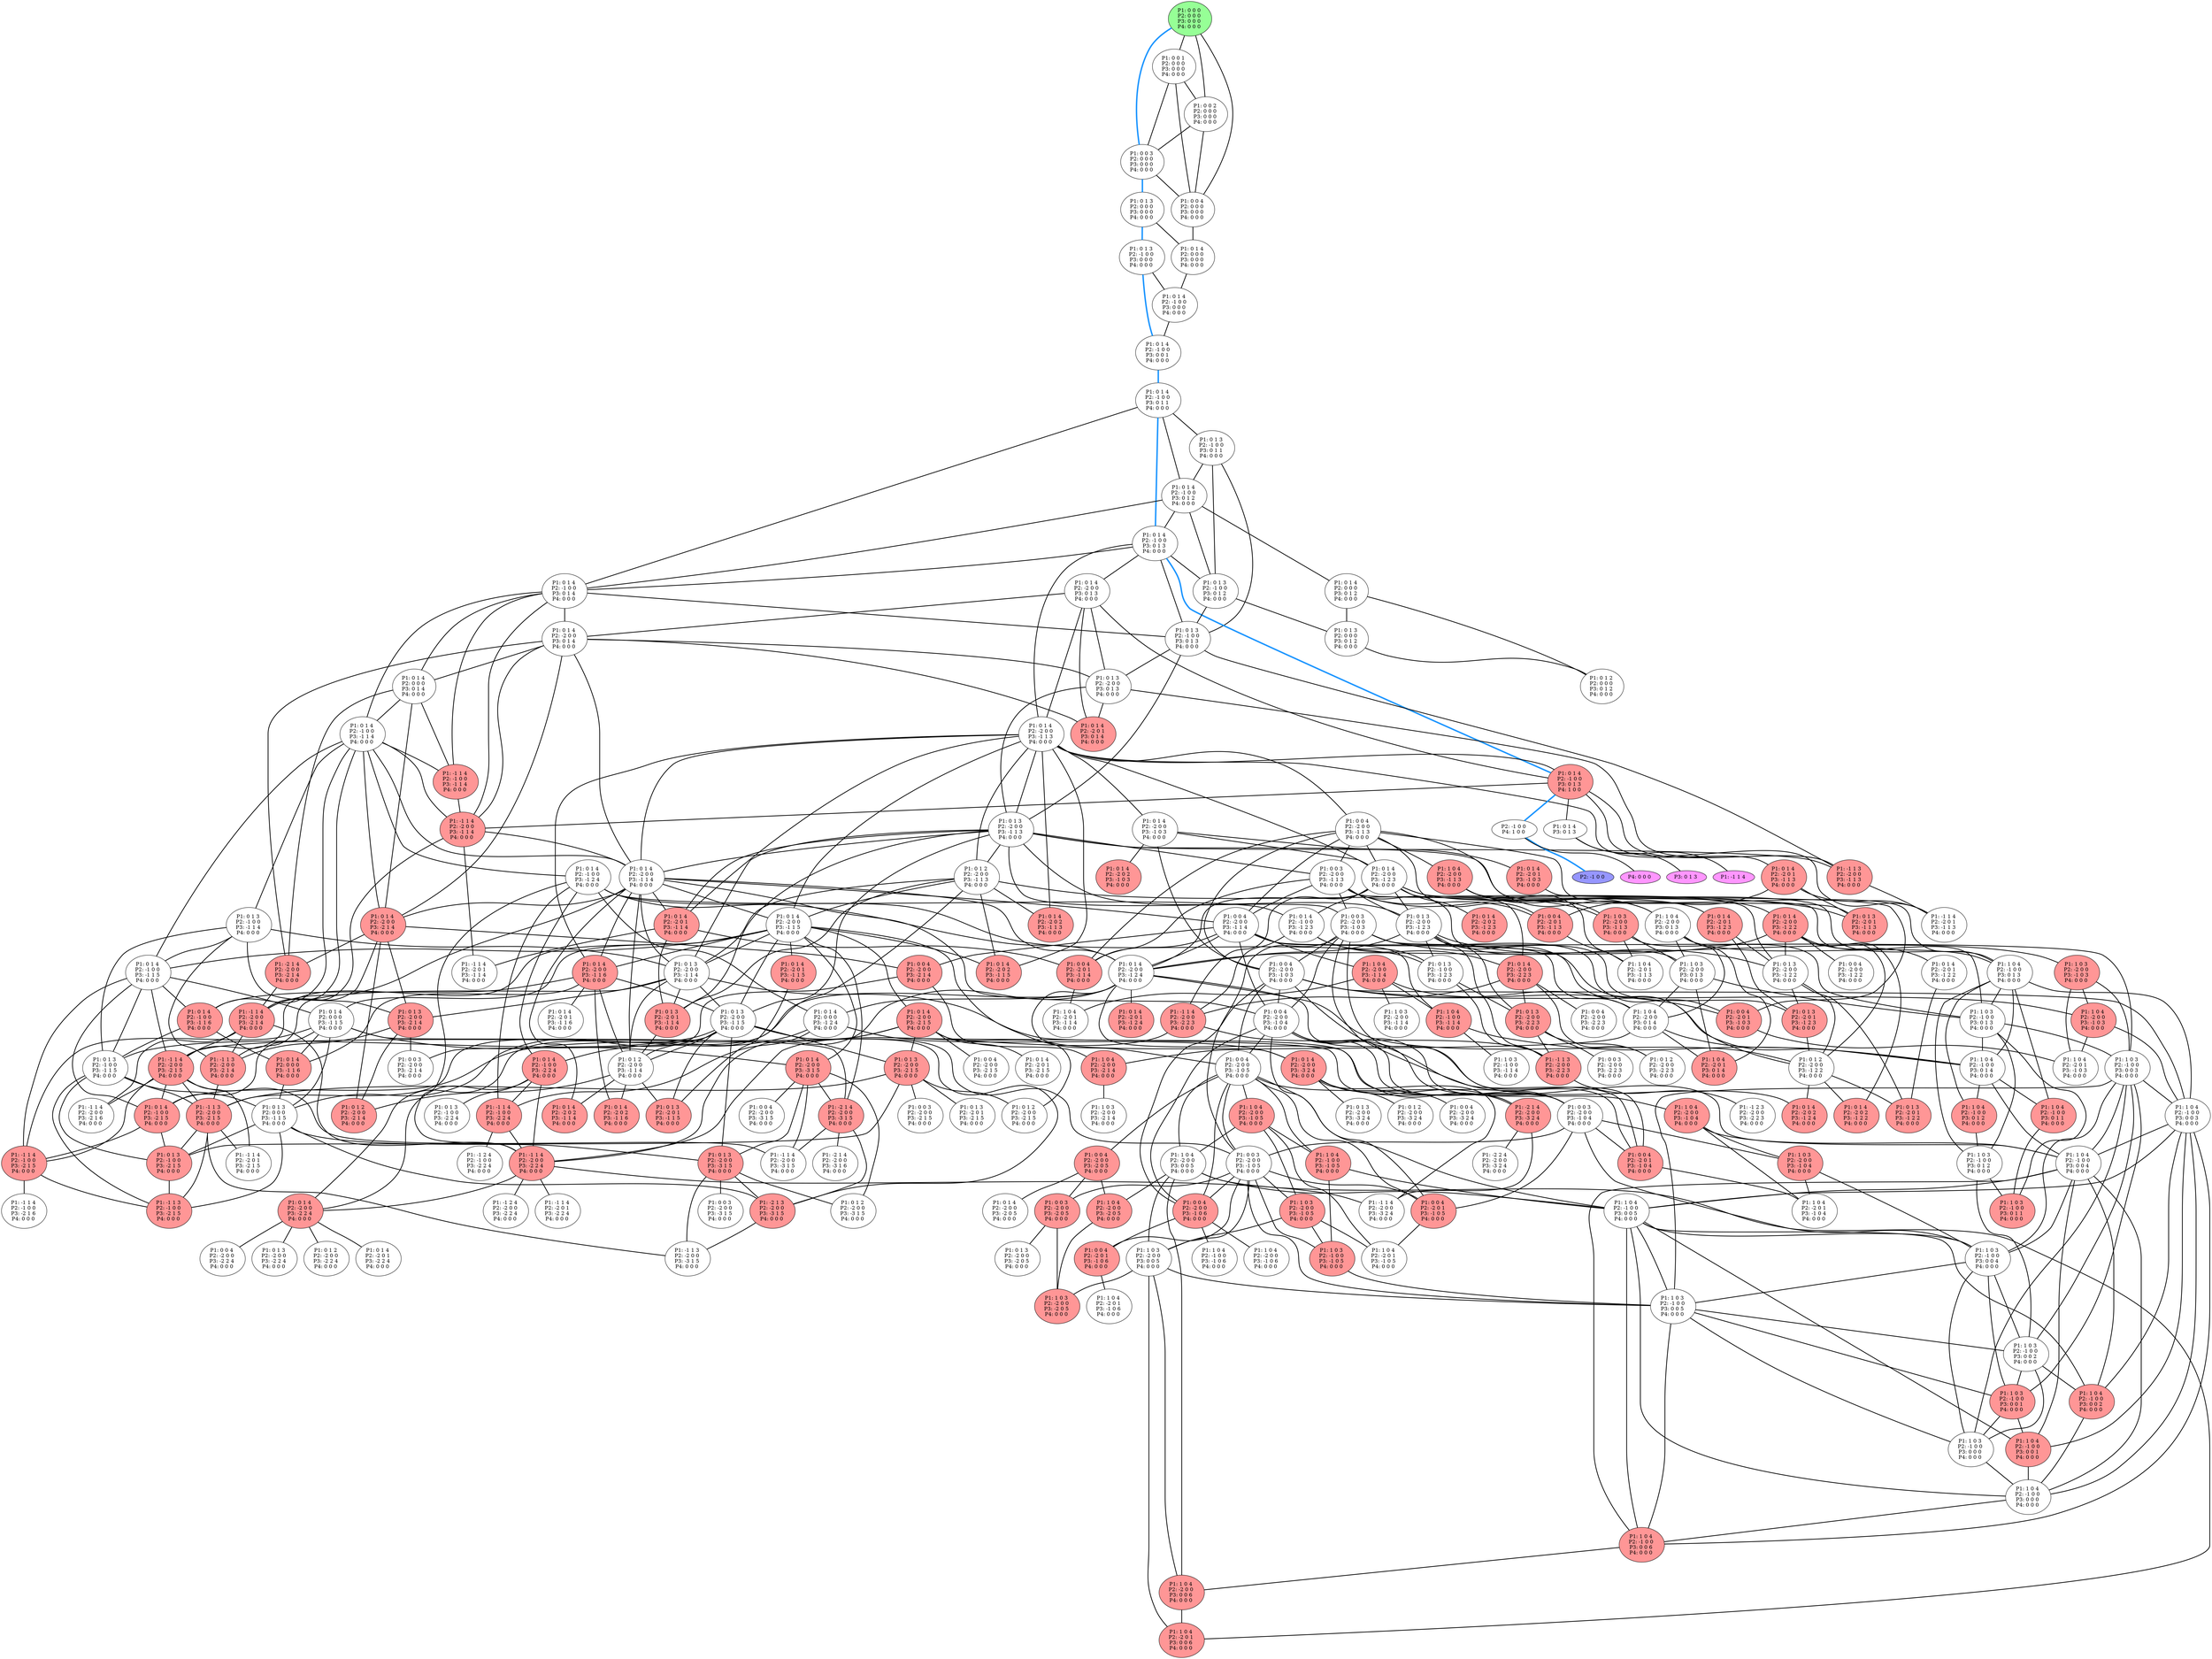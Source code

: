 graph G {
color = "black"
0 [label = "P1: 0 0 0 
P2: 0 0 0 
P3: 0 0 0 
P4: 0 0 0 
",  style="filled", fillcolor = "#96FF96"];
1 [label = "P1: 0 0 1 
P2: 0 0 0 
P3: 0 0 0 
P4: 0 0 0 
"];
2 [label = "P1: 0 0 2 
P2: 0 0 0 
P3: 0 0 0 
P4: 0 0 0 
"];
3 [label = "P1: 0 0 3 
P2: 0 0 0 
P3: 0 0 0 
P4: 0 0 0 
"];
4 [label = "P1: 0 0 4 
P2: 0 0 0 
P3: 0 0 0 
P4: 0 0 0 
"];
5 [label = "P1: 0 1 3 
P2: 0 0 0 
P3: 0 0 0 
P4: 0 0 0 
"];
6 [label = "P1: 0 1 4 
P2: 0 0 0 
P3: 0 0 0 
P4: 0 0 0 
"];
7 [label = "P1: 0 1 3 
P2: -1 0 0 
P3: 0 0 0 
P4: 0 0 0 
"];
8 [label = "P1: 0 1 4 
P2: -1 0 0 
P3: 0 0 0 
P4: 0 0 0 
"];
9 [label = "P1: 0 1 4 
P2: -1 0 0 
P3: 0 0 1 
P4: 0 0 0 
"];
10 [label = "P1: 0 1 4 
P2: -1 0 0 
P3: 0 1 1 
P4: 0 0 0 
"];
11 [label = "P1: 0 1 3 
P2: -1 0 0 
P3: 0 1 1 
P4: 0 0 0 
"];
12 [label = "P1: 0 1 4 
P2: -1 0 0 
P3: 0 1 2 
P4: 0 0 0 
"];
13 [label = "P1: 0 1 4 
P2: -1 0 0 
P3: 0 1 3 
P4: 0 0 0 
"];
14 [label = "P1: 0 1 4 
P2: -1 0 0 
P3: 0 1 4 
P4: 0 0 0 
"];
15 [label = "P1: 0 1 3 
P2: -1 0 0 
P3: 0 1 2 
P4: 0 0 0 
"];
16 [label = "P1: 0 1 3 
P2: -1 0 0 
P3: 0 1 3 
P4: 0 0 0 
"];
17 [label = "P1: 0 1 4 
P2: 0 0 0 
P3: 0 1 2 
P4: 0 0 0 
"];
18 [label = "P1: 0 1 4 
P2: -2 0 0 
P3: 0 1 3 
P4: 0 0 0 
"];
19 [label = "P1: 0 1 4 
P2: -2 0 0 
P3: -1 1 3 
P4: 0 0 0 
"];
20 [label = "P1: 0 1 4 
P2: -1 0 0 
P3: 0 1 3 
P4: 1 0 0 
",  style="filled", fillcolor = "#FF9696"];
21 [label = "P1: 0 1 4 
P2: -2 0 0 
P3: 0 1 4 
P4: 0 0 0 
"];
22 [label = "P1: 0 1 4 
P2: 0 0 0 
P3: 0 1 4 
P4: 0 0 0 
"];
23 [label = "P1: 0 1 4 
P2: -1 0 0 
P3: -1 1 4 
P4: 0 0 0 
"];
24 [label = "P1: -1 1 4 
P2: -1 0 0 
P3: -1 1 4 
P4: 0 0 0 
",  style="filled", fillcolor = "#FF9696"];
25 [label = "P1: -1 1 4 
P2: -2 0 0 
P3: -1 1 4 
P4: 0 0 0 
",  style="filled", fillcolor = "#FF9696"];
26 [label = "P1: 0 1 3 
P2: 0 0 0 
P3: 0 1 2 
P4: 0 0 0 
"];
27 [label = "P1: 0 1 3 
P2: -2 0 0 
P3: 0 1 3 
P4: 0 0 0 
"];
28 [label = "P1: 0 1 3 
P2: -2 0 0 
P3: -1 1 3 
P4: 0 0 0 
"];
29 [label = "P1: -1 1 3 
P2: -2 0 0 
P3: -1 1 3 
P4: 0 0 0 
",  style="filled", fillcolor = "#FF9696"];
30 [label = "P1: 0 1 2 
P2: 0 0 0 
P3: 0 1 2 
P4: 0 0 0 
"];
31 [label = "P1: 0 1 4 
P2: -2 0 1 
P3: 0 1 4 
P4: 0 0 0 
",  style="filled", fillcolor = "#FF9696"];
32 [label = "P1: 0 0 4 
P2: -2 0 0 
P3: -1 1 3 
P4: 0 0 0 
"];
33 [label = "P1: 0 1 2 
P2: -2 0 0 
P3: -1 1 3 
P4: 0 0 0 
"];
34 [label = "P1: 0 1 4 
P2: -2 0 1 
P3: -1 1 3 
P4: 0 0 0 
",  style="filled", fillcolor = "#FF9696"];
35 [label = "P1: 0 1 4 
P2: -2 0 2 
P3: -1 1 3 
P4: 0 0 0 
",  style="filled", fillcolor = "#FF9696"];
36 [label = "P1: 0 1 4 
P2: -2 0 0 
P3: -1 0 3 
P4: 0 0 0 
"];
37 [label = "P1: 0 1 4 
P2: -2 0 0 
P3: -1 2 3 
P4: 0 0 0 
"];
38 [label = "P1: 0 1 4 
P2: -2 0 0 
P3: -1 1 4 
P4: 0 0 0 
"];
39 [label = "P1: 0 1 4 
P2: -2 0 0 
P3: -1 1 5 
P4: 0 0 0 
"];
40 [label = "P1: 0 1 4 
P2: -2 0 0 
P3: -1 1 6 
P4: 0 0 0 
",  style="filled", fillcolor = "#FF9696"];
41 [label = "P1: 0 1 4 
P2: -2 0 1 
P3: -1 1 4 
P4: 0 0 0 
",  style="filled", fillcolor = "#FF9696"];
42 [label = "P1: 0 1 4 
P2: -2 0 2 
P3: -1 1 5 
P4: 0 0 0 
",  style="filled", fillcolor = "#FF9696"];
43 [label = "P1: -1 1 4 
P2: -2 0 1 
P3: -1 1 3 
P4: 0 0 0 
"];
44 [label = "P1: 0 1 4 
P2: -2 0 0 
P3: -2 1 4 
P4: 0 0 0 
",  style="filled", fillcolor = "#FF9696"];
45 [label = "P1: -2 1 4 
P2: -2 0 0 
P3: -2 1 4 
P4: 0 0 0 
",  style="filled", fillcolor = "#FF9696"];
46 [label = "P1: 0 1 3 
P2: -1 0 0 
P3: -1 1 4 
P4: 0 0 0 
"];
47 [label = "P1: 0 1 4 
P2: -1 0 0 
P3: -1 2 4 
P4: 0 0 0 
"];
48 [label = "P1: 0 1 4 
P2: -1 0 0 
P3: -1 1 5 
P4: 0 0 0 
"];
49 [label = "P1: 0 1 4 
P2: -1 0 0 
P3: -1 1 6 
P4: 0 0 0 
",  style="filled", fillcolor = "#FF9696"];
50 [label = "P1: -1 1 4 
P2: -2 0 0 
P3: -2 1 4 
P4: 0 0 0 
",  style="filled", fillcolor = "#FF9696"];
51 [label = "P1: -1 1 4 
P2: -2 0 1 
P3: -1 1 4 
P4: 0 0 0 
"];
52 [label = "P1: 0 0 3 
P2: -2 0 0 
P3: -1 1 3 
P4: 0 0 0 
"];
53 [label = "P1: 0 1 3 
P2: -2 0 1 
P3: -1 1 3 
P4: 0 0 0 
",  style="filled", fillcolor = "#FF9696"];
54 [label = "P1: 0 1 3 
P2: -2 0 0 
P3: -1 2 3 
P4: 0 0 0 
"];
55 [label = "P1: 0 1 3 
P2: -2 0 0 
P3: -1 1 4 
P4: 0 0 0 
"];
56 [label = "P1: 0 1 3 
P2: -2 0 0 
P3: -1 1 5 
P4: 0 0 0 
"];
57 [label = "P1: 0 0 3 
P2: -2 0 0 
P3: -1 0 3 
P4: 0 0 0 
"];
58 [label = "P1: 0 1 3 
P2: -2 0 1 
P3: -1 1 4 
P4: 0 0 0 
",  style="filled", fillcolor = "#FF9696"];
59 [label = "P1: 1 0 4 
P2: -2 0 0 
P3: -1 1 3 
P4: 0 0 0 
",  style="filled", fillcolor = "#FF9696"];
60 [label = "P1: 0 0 4 
P2: -2 0 1 
P3: -1 1 3 
P4: 0 0 0 
",  style="filled", fillcolor = "#FF9696"];
61 [label = "P1: 0 0 4 
P2: -2 0 0 
P3: -1 0 3 
P4: 0 0 0 
"];
62 [label = "P1: 0 0 4 
P2: -2 0 0 
P3: -1 1 4 
P4: 0 0 0 
"];
63 [label = "P1: 1 0 4 
P2: -2 0 0 
P3: 0 1 3 
P4: 0 0 0 
"];
64 [label = "P1: 0 0 4 
P2: -2 0 1 
P3: -1 1 4 
P4: 0 0 0 
",  style="filled", fillcolor = "#FF9696"];
65 [label = "P1: 1 0 4 
P2: -1 0 0 
P3: 0 1 3 
P4: 0 0 0 
"];
66 [label = "P1: 0 1 2 
P2: -2 0 0 
P3: -1 1 4 
P4: 0 0 0 
"];
67 [label = "P1: 0 1 4 
P2: -2 0 1 
P3: -1 0 3 
P4: 0 0 0 
",  style="filled", fillcolor = "#FF9696"];
68 [label = "P1: 0 1 4 
P2: -2 0 2 
P3: -1 0 3 
P4: 0 0 0 
",  style="filled", fillcolor = "#FF9696"];
69 [label = "P1: 0 1 4 
P2: -1 0 0 
P3: -1 2 3 
P4: 0 0 0 
"];
70 [label = "P1: 0 1 4 
P2: -2 0 1 
P3: -1 2 3 
P4: 0 0 0 
",  style="filled", fillcolor = "#FF9696"];
71 [label = "P1: 0 1 4 
P2: -2 0 2 
P3: -1 2 3 
P4: 0 0 0 
",  style="filled", fillcolor = "#FF9696"];
72 [label = "P1: 0 1 4 
P2: -2 0 0 
P3: -2 2 3 
P4: 0 0 0 
",  style="filled", fillcolor = "#FF9696"];
73 [label = "P1: 0 1 4 
P2: -2 0 0 
P3: -1 2 2 
P4: 0 0 0 
",  style="filled", fillcolor = "#FF9696"];
74 [label = "P1: 0 1 4 
P2: -2 0 0 
P3: -1 2 4 
P4: 0 0 0 
"];
75 [label = "P1: -1 1 4 
P2: -2 0 0 
P3: -2 2 3 
P4: 0 0 0 
",  style="filled", fillcolor = "#FF9696"];
76 [label = "P1: 0 1 3 
P2: -2 0 0 
P3: -1 2 2 
P4: 0 0 0 
"];
77 [label = "P1: 0 1 4 
P2: -2 0 2 
P3: -1 1 4 
P4: 0 0 0 
",  style="filled", fillcolor = "#FF9696"];
78 [label = "P1: 0 0 4 
P2: -2 0 0 
P3: -1 0 4 
P4: 0 0 0 
"];
79 [label = "P1: 0 1 4 
P2: 0 0 0 
P3: -1 1 5 
P4: 0 0 0 
"];
80 [label = "P1: 0 1 4 
P2: -2 0 1 
P3: -1 1 5 
P4: 0 0 0 
",  style="filled", fillcolor = "#FF9696"];
81 [label = "P1: 0 1 4 
P2: -2 0 0 
P3: -2 1 5 
P4: 0 0 0 
",  style="filled", fillcolor = "#FF9696"];
82 [label = "P1: 0 1 4 
P2: -2 0 0 
P3: -3 1 5 
P4: 0 0 0 
",  style="filled", fillcolor = "#FF9696"];
83 [label = "P1: -1 1 4 
P2: -2 0 0 
P3: -2 1 5 
P4: 0 0 0 
",  style="filled", fillcolor = "#FF9696"];
84 [label = "P1: -2 1 4 
P2: -2 0 0 
P3: -3 1 5 
P4: 0 0 0 
",  style="filled", fillcolor = "#FF9696"];
85 [label = "P1: 0 0 4 
P2: -2 0 0 
P3: -1 0 5 
P4: 0 0 0 
"];
86 [label = "P1: 0 1 4 
P2: 0 0 0 
P3: -1 1 6 
P4: 0 0 0 
",  style="filled", fillcolor = "#FF9696"];
87 [label = "P1: 0 1 4 
P2: -2 0 1 
P3: -1 1 6 
P4: 0 0 0 
"];
88 [label = "P1: 0 1 4 
P2: -2 0 2 
P3: -1 1 6 
P4: 0 0 0 
",  style="filled", fillcolor = "#FF9696"];
89 [label = "P1: 0 0 4 
P2: -2 0 0 
P3: -2 1 4 
P4: 0 0 0 
",  style="filled", fillcolor = "#FF9696"];
90 [label = "P1: 0 1 3 
P2: -2 0 0 
P3: -2 1 4 
P4: 0 0 0 
",  style="filled", fillcolor = "#FF9696"];
91 [label = "P1: 0 1 2 
P2: -2 0 0 
P3: -2 1 4 
P4: 0 0 0 
",  style="filled", fillcolor = "#FF9696"];
92 [label = "P1: 0 1 3 
P2: -1 0 0 
P3: -1 1 5 
P4: 0 0 0 
"];
93 [label = "P1: -1 1 3 
P2: -2 0 0 
P3: -2 1 4 
P4: 0 0 0 
",  style="filled", fillcolor = "#FF9696"];
94 [label = "P1: 0 1 4 
P2: 0 0 0 
P3: -1 2 4 
P4: 0 0 0 
"];
95 [label = "P1: 0 1 4 
P2: -1 0 0 
P3: -2 2 4 
P4: 0 0 0 
",  style="filled", fillcolor = "#FF9696"];
96 [label = "P1: -1 1 4 
P2: -1 0 0 
P3: -2 2 4 
P4: 0 0 0 
",  style="filled", fillcolor = "#FF9696"];
97 [label = "P1: 0 1 3 
P2: -1 0 0 
P3: -1 2 3 
P4: 0 0 0 
"];
98 [label = "P1: -1 1 4 
P2: -2 0 0 
P3: -2 2 4 
P4: 0 0 0 
",  style="filled", fillcolor = "#FF9696"];
99 [label = "P1: 0 1 4 
P2: -1 0 0 
P3: -2 1 5 
P4: 0 0 0 
",  style="filled", fillcolor = "#FF9696"];
100 [label = "P1: -1 1 4 
P2: -1 0 0 
P3: -2 1 5 
P4: 0 0 0 
",  style="filled", fillcolor = "#FF9696"];
101 [label = "P1: -1 1 4 
P2: -2 0 0 
P3: -2 1 6 
P4: 0 0 0 
"];
102 [label = "P1: 1 0 3 
P2: -2 0 0 
P3: -1 1 3 
P4: 0 0 0 
",  style="filled", fillcolor = "#FF9696"];
103 [label = "P1: 1 0 3 
P2: -2 0 0 
P3: 0 1 3 
P4: 0 0 0 
"];
104 [label = "P1: 1 0 3 
P2: -1 0 0 
P3: 0 1 3 
P4: 0 0 0 
"];
105 [label = "P1: 0 1 3 
P2: -2 0 1 
P3: -1 2 3 
P4: 0 0 0 
",  style="filled", fillcolor = "#FF9696"];
106 [label = "P1: 0 1 3 
P2: -2 0 0 
P3: -2 2 3 
P4: 0 0 0 
",  style="filled", fillcolor = "#FF9696"];
107 [label = "P1: -1 1 3 
P2: -2 0 0 
P3: -2 2 3 
P4: 0 0 0 
",  style="filled", fillcolor = "#FF9696"];
108 [label = "P1: 0 1 2 
P2: -2 0 0 
P3: -1 2 2 
P4: 0 0 0 
"];
109 [label = "P1: 0 0 3 
P2: -2 0 0 
P3: -1 0 4 
P4: 0 0 0 
"];
110 [label = "P1: 0 1 3 
P2: 0 0 0 
P3: -1 1 5 
P4: 0 0 0 
"];
111 [label = "P1: 0 1 3 
P2: -2 0 1 
P3: -1 1 5 
P4: 0 0 0 
",  style="filled", fillcolor = "#FF9696"];
112 [label = "P1: 0 1 3 
P2: -2 0 0 
P3: -2 1 5 
P4: 0 0 0 
",  style="filled", fillcolor = "#FF9696"];
113 [label = "P1: 0 1 3 
P2: -2 0 0 
P3: -3 1 5 
P4: 0 0 0 
",  style="filled", fillcolor = "#FF9696"];
114 [label = "P1: -1 1 3 
P2: -2 0 0 
P3: -2 1 5 
P4: 0 0 0 
",  style="filled", fillcolor = "#FF9696"];
115 [label = "P1: -2 1 3 
P2: -2 0 0 
P3: -3 1 5 
P4: 0 0 0 
",  style="filled", fillcolor = "#FF9696"];
116 [label = "P1: 0 0 3 
P2: -2 0 0 
P3: -1 0 5 
P4: 0 0 0 
"];
117 [label = "P1: 1 0 3 
P2: -2 0 0 
P3: -1 0 3 
P4: 0 0 0 
",  style="filled", fillcolor = "#FF9696"];
118 [label = "P1: 0 0 4 
P2: -2 0 1 
P3: -1 0 3 
P4: 0 0 0 
",  style="filled", fillcolor = "#FF9696"];
119 [label = "P1: 1 0 3 
P2: -1 0 0 
P3: 0 0 3 
P4: 0 0 0 
"];
120 [label = "P1: 0 0 4 
P2: -2 0 1 
P3: -1 0 4 
P4: 0 0 0 
",  style="filled", fillcolor = "#FF9696"];
121 [label = "P1: 1 0 4 
P2: -2 0 1 
P3: -1 1 3 
P4: 0 0 0 
"];
122 [label = "P1: 1 0 4 
P2: -2 0 0 
P3: -1 0 3 
P4: 0 0 0 
",  style="filled", fillcolor = "#FF9696"];
123 [label = "P1: 0 0 4 
P2: -2 0 0 
P3: -1 0 6 
P4: 0 0 0 
",  style="filled", fillcolor = "#FF9696"];
124 [label = "P1: 1 0 4 
P2: -1 0 0 
P3: 0 0 3 
P4: 0 0 0 
"];
125 [label = "P1: 1 0 4 
P2: -2 0 0 
P3: -1 1 4 
P4: 0 0 0 
",  style="filled", fillcolor = "#FF9696"];
126 [label = "P1: 1 0 4 
P2: -1 0 0 
P3: -1 1 4 
P4: 0 0 0 
",  style="filled", fillcolor = "#FF9696"];
127 [label = "P1: 1 0 4 
P2: -2 0 0 
P3: 0 1 4 
P4: 0 0 0 
"];
128 [label = "P1: 1 0 4 
P2: -1 0 0 
P3: 0 1 4 
P4: 0 0 0 
"];
129 [label = "P1: 1 0 4 
P2: -2 0 1 
P3: 0 1 4 
P4: 0 0 0 
",  style="filled", fillcolor = "#FF9696"];
130 [label = "P1: 1 0 4 
P2: -2 0 1 
P3: -1 1 4 
P4: 0 0 0 
"];
131 [label = "P1: 1 0 4 
P2: -1 0 0 
P3: 0 1 2 
P4: 0 0 0 
",  style="filled", fillcolor = "#FF9696"];
132 [label = "P1: 1 0 4 
P2: -1 0 0 
P3: 0 1 1 
P4: 0 0 0 
",  style="filled", fillcolor = "#FF9696"];
133 [label = "P1: 1 0 3 
P2: -1 0 0 
P3: 0 1 2 
P4: 0 0 0 
"];
134 [label = "P1: 0 0 4 
P2: -2 0 0 
P3: -2 2 3 
P4: 0 0 0 
"];
135 [label = "P1: 0 1 2 
P2: -2 0 0 
P3: -2 2 3 
P4: 0 0 0 
"];
136 [label = "P1: 0 0 4 
P2: -2 0 0 
P3: -1 2 2 
P4: 0 0 0 
"];
137 [label = "P1: 0 1 4 
P2: -2 0 1 
P3: -1 2 2 
P4: 0 0 0 
"];
138 [label = "P1: 0 1 4 
P2: -2 0 2 
P3: -1 2 2 
P4: 0 0 0 
",  style="filled", fillcolor = "#FF9696"];
139 [label = "P1: 0 1 4 
P2: -2 0 1 
P3: -1 2 4 
P4: 0 0 0 
",  style="filled", fillcolor = "#FF9696"];
140 [label = "P1: 0 1 4 
P2: -2 0 2 
P3: -1 2 4 
P4: 0 0 0 
",  style="filled", fillcolor = "#FF9696"];
141 [label = "P1: 0 1 4 
P2: -2 0 0 
P3: -2 2 4 
P4: 0 0 0 
",  style="filled", fillcolor = "#FF9696"];
142 [label = "P1: 0 1 4 
P2: -2 0 0 
P3: -3 2 4 
P4: 0 0 0 
",  style="filled", fillcolor = "#FF9696"];
143 [label = "P1: -2 1 4 
P2: -2 0 0 
P3: -3 2 4 
P4: 0 0 0 
",  style="filled", fillcolor = "#FF9696"];
144 [label = "P1: 0 1 3 
P2: -2 0 1 
P3: -1 2 2 
P4: 0 0 0 
",  style="filled", fillcolor = "#FF9696"];
145 [label = "P1: 1 0 4 
P2: -2 0 0 
P3: -1 0 4 
P4: 0 0 0 
",  style="filled", fillcolor = "#FF9696"];
146 [label = "P1: 0 0 4 
P2: -2 0 1 
P3: -1 0 5 
P4: 0 0 0 
",  style="filled", fillcolor = "#FF9696"];
147 [label = "P1: 1 0 4 
P2: -1 0 0 
P3: 0 0 4 
P4: 0 0 0 
"];
148 [label = "P1: 0 0 4 
P2: -2 0 0 
P3: -2 1 5 
P4: 0 0 0 
"];
149 [label = "P1: 0 1 2 
P2: -2 0 0 
P3: -2 1 5 
P4: 0 0 0 
"];
150 [label = "P1: 0 1 4 
P2: -2 0 1 
P3: -2 1 5 
P4: 0 0 0 
"];
151 [label = "P1: -1 1 4 
P2: -2 0 0 
P3: -3 1 5 
P4: 0 0 0 
"];
152 [label = "P1: 0 0 4 
P2: -2 0 0 
P3: -3 1 5 
P4: 0 0 0 
"];
153 [label = "P1: 0 1 2 
P2: -2 0 0 
P3: -3 1 5 
P4: 0 0 0 
"];
154 [label = "P1: -1 1 4 
P2: -2 0 1 
P3: -2 1 5 
P4: 0 0 0 
"];
155 [label = "P1: -2 1 4 
P2: -2 0 0 
P3: -3 1 6 
P4: 0 0 0 
"];
156 [label = "P1: 1 0 4 
P2: -2 0 0 
P3: -1 0 5 
P4: 0 0 0 
",  style="filled", fillcolor = "#FF9696"];
157 [label = "P1: 1 0 4 
P2: -1 0 0 
P3: -1 0 5 
P4: 0 0 0 
",  style="filled", fillcolor = "#FF9696"];
158 [label = "P1: 0 0 4 
P2: -2 0 0 
P3: -2 0 5 
P4: 0 0 0 
",  style="filled", fillcolor = "#FF9696"];
159 [label = "P1: 1 0 4 
P2: -2 0 0 
P3: 0 0 5 
P4: 0 0 0 
"];
160 [label = "P1: 1 0 4 
P2: -1 0 0 
P3: 0 0 5 
P4: 0 0 0 
"];
161 [label = "P1: 1 0 4 
P2: -2 0 0 
P3: -2 1 4 
P4: 0 0 0 
",  style="filled", fillcolor = "#FF9696"];
162 [label = "P1: 0 0 3 
P2: -2 0 0 
P3: -2 1 4 
P4: 0 0 0 
"];
163 [label = "P1: 0 1 3 
P2: -1 0 0 
P3: -2 1 5 
P4: 0 0 0 
",  style="filled", fillcolor = "#FF9696"];
164 [label = "P1: -1 1 3 
P2: -1 0 0 
P3: -2 1 5 
P4: 0 0 0 
",  style="filled", fillcolor = "#FF9696"];
165 [label = "P1: 0 1 3 
P2: -1 0 0 
P3: -2 2 4 
P4: 0 0 0 
"];
166 [label = "P1: -1 2 4 
P2: -1 0 0 
P3: -2 2 4 
P4: 0 0 0 
"];
167 [label = "P1: -1 2 4 
P2: -2 0 0 
P3: -2 2 4 
P4: 0 0 0 
"];
168 [label = "P1: -1 1 4 
P2: -2 0 1 
P3: -2 2 4 
P4: 0 0 0 
"];
169 [label = "P1: -1 1 4 
P2: -2 0 0 
P3: -3 2 4 
P4: 0 0 0 
"];
170 [label = "P1: -1 1 4 
P2: -1 0 0 
P3: -2 1 6 
P4: 0 0 0 
"];
171 [label = "P1: 1 0 3 
P2: -1 0 0 
P3: 0 1 1 
P4: 0 0 0 
",  style="filled", fillcolor = "#FF9696"];
172 [label = "P1: 0 0 3 
P2: -2 0 0 
P3: -2 2 3 
P4: 0 0 0 
"];
173 [label = "P1: -1 2 3 
P2: -2 0 0 
P3: -2 2 3 
P4: 0 0 0 
"];
174 [label = "P1: 1 0 3 
P2: -2 0 0 
P3: -1 0 4 
P4: 0 0 0 
",  style="filled", fillcolor = "#FF9696"];
175 [label = "P1: 1 0 3 
P2: -1 0 0 
P3: 0 0 4 
P4: 0 0 0 
"];
176 [label = "P1: 0 0 3 
P2: -2 0 0 
P3: -2 1 5 
P4: 0 0 0 
"];
177 [label = "P1: 0 1 3 
P2: -2 0 1 
P3: -2 1 5 
P4: 0 0 0 
"];
178 [label = "P1: -1 1 3 
P2: -2 0 0 
P3: -3 1 5 
P4: 0 0 0 
"];
179 [label = "P1: 0 0 3 
P2: -2 0 0 
P3: -3 1 5 
P4: 0 0 0 
"];
180 [label = "P1: 1 0 3 
P2: -2 0 0 
P3: -1 0 5 
P4: 0 0 0 
",  style="filled", fillcolor = "#FF9696"];
181 [label = "P1: 1 0 3 
P2: -1 0 0 
P3: -1 0 5 
P4: 0 0 0 
",  style="filled", fillcolor = "#FF9696"];
182 [label = "P1: 0 0 3 
P2: -2 0 0 
P3: -2 0 5 
P4: 0 0 0 
",  style="filled", fillcolor = "#FF9696"];
183 [label = "P1: 1 0 3 
P2: -2 0 0 
P3: 0 0 5 
P4: 0 0 0 
"];
184 [label = "P1: 1 0 3 
P2: -1 0 0 
P3: 0 0 5 
P4: 0 0 0 
"];
185 [label = "P1: 0 0 4 
P2: -2 0 1 
P3: -1 0 6 
P4: 0 0 0 
",  style="filled", fillcolor = "#FF9696"];
186 [label = "P1: 1 0 4 
P2: -2 0 1 
P3: -1 0 3 
P4: 0 0 0 
"];
187 [label = "P1: 1 0 3 
P2: -1 0 0 
P3: 0 0 2 
P4: 0 0 0 
"];
188 [label = "P1: 1 0 3 
P2: -1 0 0 
P3: 0 0 1 
P4: 0 0 0 
",  style="filled", fillcolor = "#FF9696"];
189 [label = "P1: 1 0 3 
P2: -1 0 0 
P3: 0 0 0 
P4: 0 0 0 
"];
190 [label = "P1: 1 0 4 
P2: -2 0 1 
P3: -1 0 4 
P4: 0 0 0 
"];
191 [label = "P1: 1 0 4 
P2: -2 0 0 
P3: -1 0 6 
P4: 0 0 0 
"];
192 [label = "P1: 1 0 4 
P2: -1 0 0 
P3: -1 0 6 
P4: 0 0 0 
"];
193 [label = "P1: 1 0 4 
P2: -1 0 0 
P3: 0 0 2 
P4: 0 0 0 
",  style="filled", fillcolor = "#FF9696"];
194 [label = "P1: 1 0 4 
P2: -1 0 0 
P3: 0 0 1 
P4: 0 0 0 
",  style="filled", fillcolor = "#FF9696"];
195 [label = "P1: 1 0 4 
P2: -1 0 0 
P3: 0 0 0 
P4: 0 0 0 
"];
196 [label = "P1: 1 0 4 
P2: -1 0 0 
P3: 0 0 6 
P4: 0 0 0 
",  style="filled", fillcolor = "#FF9696"];
197 [label = "P1: 1 0 3 
P2: -2 0 0 
P3: -1 1 4 
P4: 0 0 0 
"];
198 [label = "P1: 1 0 3 
P2: -1 0 0 
P3: -1 1 4 
P4: 0 0 0 
"];
199 [label = "P1: 0 0 4 
P2: -2 0 0 
P3: -2 2 4 
P4: 0 0 0 
"];
200 [label = "P1: 0 1 3 
P2: -2 0 0 
P3: -2 2 4 
P4: 0 0 0 
"];
201 [label = "P1: 0 1 2 
P2: -2 0 0 
P3: -2 2 4 
P4: 0 0 0 
"];
202 [label = "P1: 0 1 4 
P2: -2 0 1 
P3: -2 2 4 
P4: 0 0 0 
"];
203 [label = "P1: 0 0 4 
P2: -2 0 0 
P3: -3 2 4 
P4: 0 0 0 
"];
204 [label = "P1: 0 1 3 
P2: -2 0 0 
P3: -3 2 4 
P4: 0 0 0 
"];
205 [label = "P1: 0 1 2 
P2: -2 0 0 
P3: -3 2 4 
P4: 0 0 0 
"];
206 [label = "P1: -2 2 4 
P2: -2 0 0 
P3: -3 2 4 
P4: 0 0 0 
"];
207 [label = "P1: 1 0 4 
P2: -2 0 1 
P3: -1 0 5 
P4: 0 0 0 
"];
208 [label = "P1: 1 0 4 
P2: -2 0 0 
P3: -2 0 5 
P4: 0 0 0 
",  style="filled", fillcolor = "#FF9696"];
209 [label = "P1: 0 1 4 
P2: -2 0 0 
P3: -2 0 5 
P4: 0 0 0 
"];
210 [label = "P1: 1 0 4 
P2: -2 0 0 
P3: 0 0 6 
P4: 0 0 0 
",  style="filled", fillcolor = "#FF9696"];
211 [label = "P1: 1 0 4 
P2: -2 0 1 
P3: 0 0 6 
P4: 0 0 0 
",  style="filled", fillcolor = "#FF9696"];
212 [label = "P1: 1 0 3 
P2: -2 0 0 
P3: -2 1 4 
P4: 0 0 0 
"];
213 [label = "P1: 1 0 3 
P2: -2 0 0 
P3: -2 0 5 
P4: 0 0 0 
",  style="filled", fillcolor = "#FF9696"];
214 [label = "P1: 0 1 3 
P2: -2 0 0 
P3: -2 0 5 
P4: 0 0 0 
"];
215 [label = "P1: 1 0 4 
P2: -2 0 1 
P3: -1 0 6 
P4: 0 0 0 
"];
216 [label = "P2: -1 0 0 
P4: 1 0 0 
"];
217 [label = "P2: -1 0 0 
", style="filled", fillcolor = "#9696FF"];
218 [label = "P4: 0 0 0 
",  style="filled", fillcolor = "#FF96FF"];
219 [label = "P1: 0 1 4 
P3: 0 1 3 
"];
220 [label = "P3: 0 1 3 
",  style="filled", fillcolor = "#FF96FF"];
221 [label = "P1: -1 1 4 
",  style="filled", fillcolor = "#FF96FF"];
edge [style=bold];
0 -- 1 [color=black];
0 -- 2 [color=black];
0 -- 3 [color="#1E96FF", penwidth=4.0];
0 -- 4 [color=black];

1 -- 2 [color=black];
1 -- 3 [color=black];
1 -- 4 [color=black];

2 -- 3 [color=black];
2 -- 4 [color=black];

3 -- 5 [color="#1E96FF", penwidth=4.0];
3 -- 4 [color=black];

4 -- 6 [color=black];

5 -- 6 [color=black];
5 -- 7 [color="#1E96FF", penwidth=4.0];

6 -- 8 [color=black];

7 -- 8 [color=black];
7 -- 9 [color="#1E96FF", penwidth=4.0];

8 -- 9 [color=black];

9 -- 10 [color="#1E96FF", penwidth=4.0];

10 -- 11 [color=black];
10 -- 12 [color=black];
10 -- 13 [color="#1E96FF", penwidth=4.0];
10 -- 14 [color=black];

11 -- 15 [color=black];
11 -- 16 [color=black];
11 -- 12 [color=black];

12 -- 15 [color=black];
12 -- 17 [color=black];
12 -- 13 [color=black];
12 -- 14 [color=black];

13 -- 16 [color=black];
13 -- 18 [color=black];
13 -- 14 [color=black];
13 -- 15 [color=black];
13 -- 19 [color=black];
13 -- 20 [color="#1E96FF", penwidth=4.0];

14 -- 21 [color=black];
14 -- 22 [color=black];
14 -- 23 [color=black];
14 -- 24 [color=black];
14 -- 16 [color=black];
14 -- 25 [color=black];

15 -- 26 [color=black];
15 -- 16 [color=black];

16 -- 27 [color=black];
16 -- 28 [color=black];
16 -- 29 [color=black];

17 -- 26 [color=black];
17 -- 30 [color=black];

18 -- 27 [color=black];
18 -- 19 [color=black];
18 -- 21 [color=black];
18 -- 20 [color=black];
18 -- 31 [color=black];

19 -- 20 [color=black];
19 -- 32 [color=black];
19 -- 28 [color=black];
19 -- 33 [color=black];
19 -- 34 [color=black];
19 -- 35 [color=black];
19 -- 36 [color=black];
19 -- 37 [color=black];
19 -- 38 [color=black];
19 -- 39 [color=black];
19 -- 40 [color=black];
19 -- 41 [color=black];
19 -- 42 [color=black];

20 -- 29 [color=black];
20 -- 43 [color=black];
20 -- 25 [color=black];
20 -- 216 [color="#1E96FF", penwidth=4.0];
20 -- 219 [color=black];

21 -- 22 [color=black];
21 -- 31 [color=black];
21 -- 38 [color=black];
21 -- 44 [color=black];
21 -- 25 [color=black];
21 -- 45 [color=black];
21 -- 27 [color=black];

22 -- 23 [color=black];
22 -- 44 [color=black];
22 -- 24 [color=black];
22 -- 45 [color=black];

23 -- 24 [color=black];
23 -- 46 [color=black];
23 -- 38 [color=black];
23 -- 25 [color=black];
23 -- 47 [color=black];
23 -- 48 [color=black];
23 -- 49 [color=black];
23 -- 44 [color=black];
23 -- 50 [color=black];

24 -- 25 [color=black];

25 -- 38 [color=black];
25 -- 51 [color=black];
25 -- 50 [color=black];

26 -- 30 [color=black];

27 -- 28 [color=black];
27 -- 29 [color=black];
27 -- 31 [color=black];

28 -- 29 [color=black];
28 -- 52 [color=black];
28 -- 33 [color=black];
28 -- 53 [color=black];
28 -- 54 [color=black];
28 -- 55 [color=black];
28 -- 56 [color=black];
28 -- 57 [color=black];
28 -- 38 [color=black];
28 -- 58 [color=black];
28 -- 41 [color=black];

29 -- 43 [color=black];



32 -- 59 [color=black];
32 -- 52 [color=black];
32 -- 60 [color=black];
32 -- 61 [color=black];
32 -- 62 [color=black];
32 -- 63 [color=black];
32 -- 37 [color=black];
32 -- 64 [color=black];
32 -- 65 [color=black];

33 -- 53 [color=black];
33 -- 35 [color=black];
33 -- 66 [color=black];
33 -- 55 [color=black];
33 -- 39 [color=black];
33 -- 58 [color=black];
33 -- 42 [color=black];

34 -- 43 [color=black];
34 -- 60 [color=black];
34 -- 53 [color=black];


36 -- 61 [color=black];
36 -- 67 [color=black];
36 -- 68 [color=black];
36 -- 37 [color=black];

37 -- 54 [color=black];
37 -- 69 [color=black];
37 -- 70 [color=black];
37 -- 71 [color=black];
37 -- 72 [color=black];
37 -- 73 [color=black];
37 -- 74 [color=black];
37 -- 75 [color=black];
37 -- 76 [color=black];

38 -- 62 [color=black];
38 -- 55 [color=black];
38 -- 66 [color=black];
38 -- 41 [color=black];
38 -- 77 [color=black];
38 -- 44 [color=black];
38 -- 74 [color=black];
38 -- 39 [color=black];
38 -- 40 [color=black];
38 -- 50 [color=black];
38 -- 78 [color=black];

39 -- 56 [color=black];
39 -- 48 [color=black];
39 -- 79 [color=black];
39 -- 80 [color=black];
39 -- 42 [color=black];
39 -- 81 [color=black];
39 -- 82 [color=black];
39 -- 40 [color=black];
39 -- 83 [color=black];
39 -- 84 [color=black];
39 -- 85 [color=black];
39 -- 55 [color=black];

40 -- 49 [color=black];
40 -- 86 [color=black];
40 -- 87 [color=black];
40 -- 88 [color=black];
40 -- 56 [color=black];
40 -- 66 [color=black];

41 -- 51 [color=black];
41 -- 64 [color=black];
41 -- 58 [color=black];



44 -- 50 [color=black];
44 -- 45 [color=black];
44 -- 89 [color=black];
44 -- 90 [color=black];
44 -- 91 [color=black];

45 -- 50 [color=black];

46 -- 55 [color=black];
46 -- 92 [color=black];
46 -- 48 [color=black];
46 -- 90 [color=black];
46 -- 93 [color=black];

47 -- 74 [color=black];
47 -- 94 [color=black];
47 -- 95 [color=black];
47 -- 69 [color=black];
47 -- 96 [color=black];
47 -- 97 [color=black];
47 -- 98 [color=black];

48 -- 92 [color=black];
48 -- 79 [color=black];
48 -- 99 [color=black];
48 -- 49 [color=black];
48 -- 100 [color=black];
48 -- 83 [color=black];

49 -- 86 [color=black];
49 -- 92 [color=black];

50 -- 93 [color=black];
50 -- 98 [color=black];
50 -- 83 [color=black];
50 -- 101 [color=black];


52 -- 102 [color=black];
52 -- 60 [color=black];
52 -- 57 [color=black];
52 -- 103 [color=black];
52 -- 54 [color=black];
52 -- 62 [color=black];
52 -- 104 [color=black];
52 -- 64 [color=black];


54 -- 97 [color=black];
54 -- 105 [color=black];
54 -- 106 [color=black];
54 -- 76 [color=black];
54 -- 107 [color=black];
54 -- 108 [color=black];
54 -- 74 [color=black];

55 -- 66 [color=black];
55 -- 58 [color=black];
55 -- 90 [color=black];
55 -- 56 [color=black];
55 -- 93 [color=black];
55 -- 109 [color=black];

56 -- 92 [color=black];
56 -- 110 [color=black];
56 -- 111 [color=black];
56 -- 112 [color=black];
56 -- 113 [color=black];
56 -- 114 [color=black];
56 -- 115 [color=black];
56 -- 116 [color=black];
56 -- 66 [color=black];

57 -- 117 [color=black];
57 -- 61 [color=black];
57 -- 118 [color=black];
57 -- 109 [color=black];
57 -- 116 [color=black];
57 -- 78 [color=black];
57 -- 119 [color=black];
57 -- 120 [color=black];

58 -- 66 [color=black];

59 -- 102 [color=black];
59 -- 121 [color=black];
59 -- 63 [color=black];
59 -- 65 [color=black];

60 -- 121 [color=black];

61 -- 122 [color=black];
61 -- 118 [color=black];
61 -- 78 [color=black];
61 -- 85 [color=black];
61 -- 123 [color=black];
61 -- 120 [color=black];
61 -- 124 [color=black];

62 -- 125 [color=black];
62 -- 64 [color=black];
62 -- 126 [color=black];
62 -- 89 [color=black];
62 -- 78 [color=black];
62 -- 127 [color=black];
62 -- 74 [color=black];
62 -- 128 [color=black];

63 -- 103 [color=black];
63 -- 65 [color=black];
63 -- 127 [color=black];
63 -- 129 [color=black];

64 -- 130 [color=black];

65 -- 104 [color=black];
65 -- 124 [color=black];
65 -- 131 [color=black];
65 -- 132 [color=black];
65 -- 128 [color=black];
65 -- 133 [color=black];

66 -- 77 [color=black];
66 -- 91 [color=black];
66 -- 111 [color=black];
66 -- 88 [color=black];

67 -- 118 [color=black];


69 -- 97 [color=black];
69 -- 72 [color=black];
69 -- 75 [color=black];

70 -- 105 [color=black];
70 -- 76 [color=black];


72 -- 75 [color=black];
72 -- 134 [color=black];
72 -- 106 [color=black];
72 -- 135 [color=black];

73 -- 136 [color=black];
73 -- 76 [color=black];
73 -- 108 [color=black];
73 -- 137 [color=black];
73 -- 138 [color=black];
73 -- 74 [color=black];

74 -- 94 [color=black];
74 -- 139 [color=black];
74 -- 140 [color=black];
74 -- 141 [color=black];
74 -- 142 [color=black];
74 -- 98 [color=black];
74 -- 143 [color=black];
74 -- 108 [color=black];

75 -- 98 [color=black];
75 -- 107 [color=black];

76 -- 108 [color=black];
76 -- 144 [color=black];
76 -- 105 [color=black];


78 -- 145 [color=black];
78 -- 109 [color=black];
78 -- 120 [color=black];
78 -- 85 [color=black];
78 -- 123 [color=black];
78 -- 146 [color=black];
78 -- 147 [color=black];

79 -- 110 [color=black];
79 -- 86 [color=black];
79 -- 99 [color=black];
79 -- 82 [color=black];
79 -- 100 [color=black];
79 -- 84 [color=black];

80 -- 111 [color=black];

81 -- 83 [color=black];
81 -- 148 [color=black];
81 -- 112 [color=black];
81 -- 149 [color=black];
81 -- 99 [color=black];
81 -- 150 [color=black];

82 -- 151 [color=black];
82 -- 84 [color=black];
82 -- 152 [color=black];
82 -- 113 [color=black];
82 -- 153 [color=black];

83 -- 114 [color=black];
83 -- 100 [color=black];
83 -- 154 [color=black];
83 -- 99 [color=black];
83 -- 151 [color=black];
83 -- 101 [color=black];

84 -- 151 [color=black];
84 -- 115 [color=black];
84 -- 155 [color=black];

85 -- 156 [color=black];
85 -- 116 [color=black];
85 -- 146 [color=black];
85 -- 157 [color=black];
85 -- 158 [color=black];
85 -- 123 [color=black];
85 -- 159 [color=black];
85 -- 109 [color=black];
85 -- 160 [color=black];

86 -- 110 [color=black];



89 -- 161 [color=black];
89 -- 162 [color=black];

90 -- 93 [color=black];
90 -- 162 [color=black];
90 -- 91 [color=black];


92 -- 110 [color=black];
92 -- 163 [color=black];
92 -- 164 [color=black];
92 -- 114 [color=black];

93 -- 114 [color=black];

94 -- 95 [color=black];
94 -- 142 [color=black];
94 -- 96 [color=black];
94 -- 143 [color=black];

95 -- 96 [color=black];
95 -- 165 [color=black];
95 -- 141 [color=black];
95 -- 98 [color=black];

96 -- 166 [color=black];
96 -- 98 [color=black];

97 -- 106 [color=black];
97 -- 107 [color=black];

98 -- 141 [color=black];
98 -- 167 [color=black];
98 -- 168 [color=black];
98 -- 169 [color=black];

99 -- 100 [color=black];
99 -- 163 [color=black];

100 -- 164 [color=black];
100 -- 170 [color=black];


102 -- 121 [color=black];
102 -- 103 [color=black];
102 -- 104 [color=black];

103 -- 104 [color=black];
103 -- 127 [color=black];
103 -- 129 [color=black];

104 -- 119 [color=black];
104 -- 133 [color=black];
104 -- 171 [color=black];
104 -- 128 [color=black];

105 -- 108 [color=black];

106 -- 107 [color=black];
106 -- 172 [color=black];
106 -- 135 [color=black];

107 -- 173 [color=black];

108 -- 144 [color=black];
108 -- 138 [color=black];
108 -- 140 [color=black];

109 -- 174 [color=black];
109 -- 120 [color=black];
109 -- 116 [color=black];
109 -- 175 [color=black];
109 -- 146 [color=black];

110 -- 163 [color=black];
110 -- 113 [color=black];
110 -- 164 [color=black];
110 -- 115 [color=black];


112 -- 114 [color=black];
112 -- 176 [color=black];
112 -- 149 [color=black];
112 -- 163 [color=black];
112 -- 177 [color=black];

113 -- 178 [color=black];
113 -- 115 [color=black];
113 -- 179 [color=black];
113 -- 153 [color=black];

114 -- 164 [color=black];
114 -- 163 [color=black];
114 -- 154 [color=black];
114 -- 178 [color=black];

115 -- 178 [color=black];

116 -- 180 [color=black];
116 -- 181 [color=black];
116 -- 146 [color=black];
116 -- 182 [color=black];
116 -- 183 [color=black];
116 -- 123 [color=black];
116 -- 184 [color=black];
116 -- 185 [color=black];

117 -- 122 [color=black];
117 -- 186 [color=black];
117 -- 119 [color=black];

118 -- 186 [color=black];

119 -- 124 [color=black];
119 -- 187 [color=black];
119 -- 188 [color=black];
119 -- 189 [color=black];
119 -- 175 [color=black];
119 -- 184 [color=black];
119 -- 147 [color=black];

120 -- 190 [color=black];


122 -- 186 [color=black];
122 -- 124 [color=black];

123 -- 191 [color=black];
123 -- 185 [color=black];
123 -- 192 [color=black];

124 -- 193 [color=black];
124 -- 194 [color=black];
124 -- 195 [color=black];
124 -- 147 [color=black];
124 -- 160 [color=black];
124 -- 196 [color=black];

125 -- 197 [color=black];
125 -- 126 [color=black];
125 -- 130 [color=black];
125 -- 127 [color=black];

126 -- 198 [color=black];
126 -- 128 [color=black];

127 -- 128 [color=black];
127 -- 129 [color=black];
127 -- 161 [color=black];

128 -- 147 [color=black];
128 -- 131 [color=black];
128 -- 132 [color=black];



131 -- 133 [color=black];

132 -- 171 [color=black];

133 -- 187 [color=black];
133 -- 171 [color=black];




137 -- 144 [color=black];




141 -- 199 [color=black];
141 -- 200 [color=black];
141 -- 201 [color=black];
141 -- 202 [color=black];

142 -- 169 [color=black];
142 -- 143 [color=black];
142 -- 203 [color=black];
142 -- 204 [color=black];
142 -- 205 [color=black];

143 -- 169 [color=black];
143 -- 206 [color=black];


145 -- 174 [color=black];
145 -- 190 [color=black];
145 -- 147 [color=black];

146 -- 207 [color=black];

147 -- 175 [color=black];
147 -- 193 [color=black];
147 -- 194 [color=black];
147 -- 195 [color=black];
147 -- 160 [color=black];
147 -- 196 [color=black];









156 -- 180 [color=black];
156 -- 157 [color=black];
156 -- 207 [color=black];
156 -- 159 [color=black];

157 -- 181 [color=black];
157 -- 160 [color=black];

158 -- 208 [color=black];
158 -- 209 [color=black];
158 -- 182 [color=black];

159 -- 183 [color=black];
159 -- 160 [color=black];
159 -- 208 [color=black];
159 -- 210 [color=black];
159 -- 211 [color=black];

160 -- 184 [color=black];
160 -- 193 [color=black];
160 -- 194 [color=black];
160 -- 195 [color=black];
160 -- 196 [color=black];
160 -- 175 [color=black];

161 -- 212 [color=black];


163 -- 164 [color=black];











174 -- 190 [color=black];
174 -- 175 [color=black];

175 -- 187 [color=black];
175 -- 188 [color=black];
175 -- 189 [color=black];
175 -- 184 [color=black];





180 -- 181 [color=black];
180 -- 207 [color=black];
180 -- 183 [color=black];

181 -- 184 [color=black];

182 -- 213 [color=black];
182 -- 214 [color=black];

183 -- 184 [color=black];
183 -- 213 [color=black];
183 -- 210 [color=black];
183 -- 211 [color=black];

184 -- 187 [color=black];
184 -- 188 [color=black];
184 -- 189 [color=black];
184 -- 196 [color=black];

185 -- 215 [color=black];


187 -- 193 [color=black];
187 -- 188 [color=black];
187 -- 189 [color=black];

188 -- 194 [color=black];
188 -- 189 [color=black];

189 -- 195 [color=black];




193 -- 195 [color=black];

194 -- 195 [color=black];

195 -- 196 [color=black];

196 -- 210 [color=black];












208 -- 213 [color=black];


210 -- 211 [color=black];






216 -- 218 [color=black];
216 -- 217 [color="#1E96FF", penwidth=4.0];

219 -- 220 [color=black];
219 -- 221 [color=black];

}
